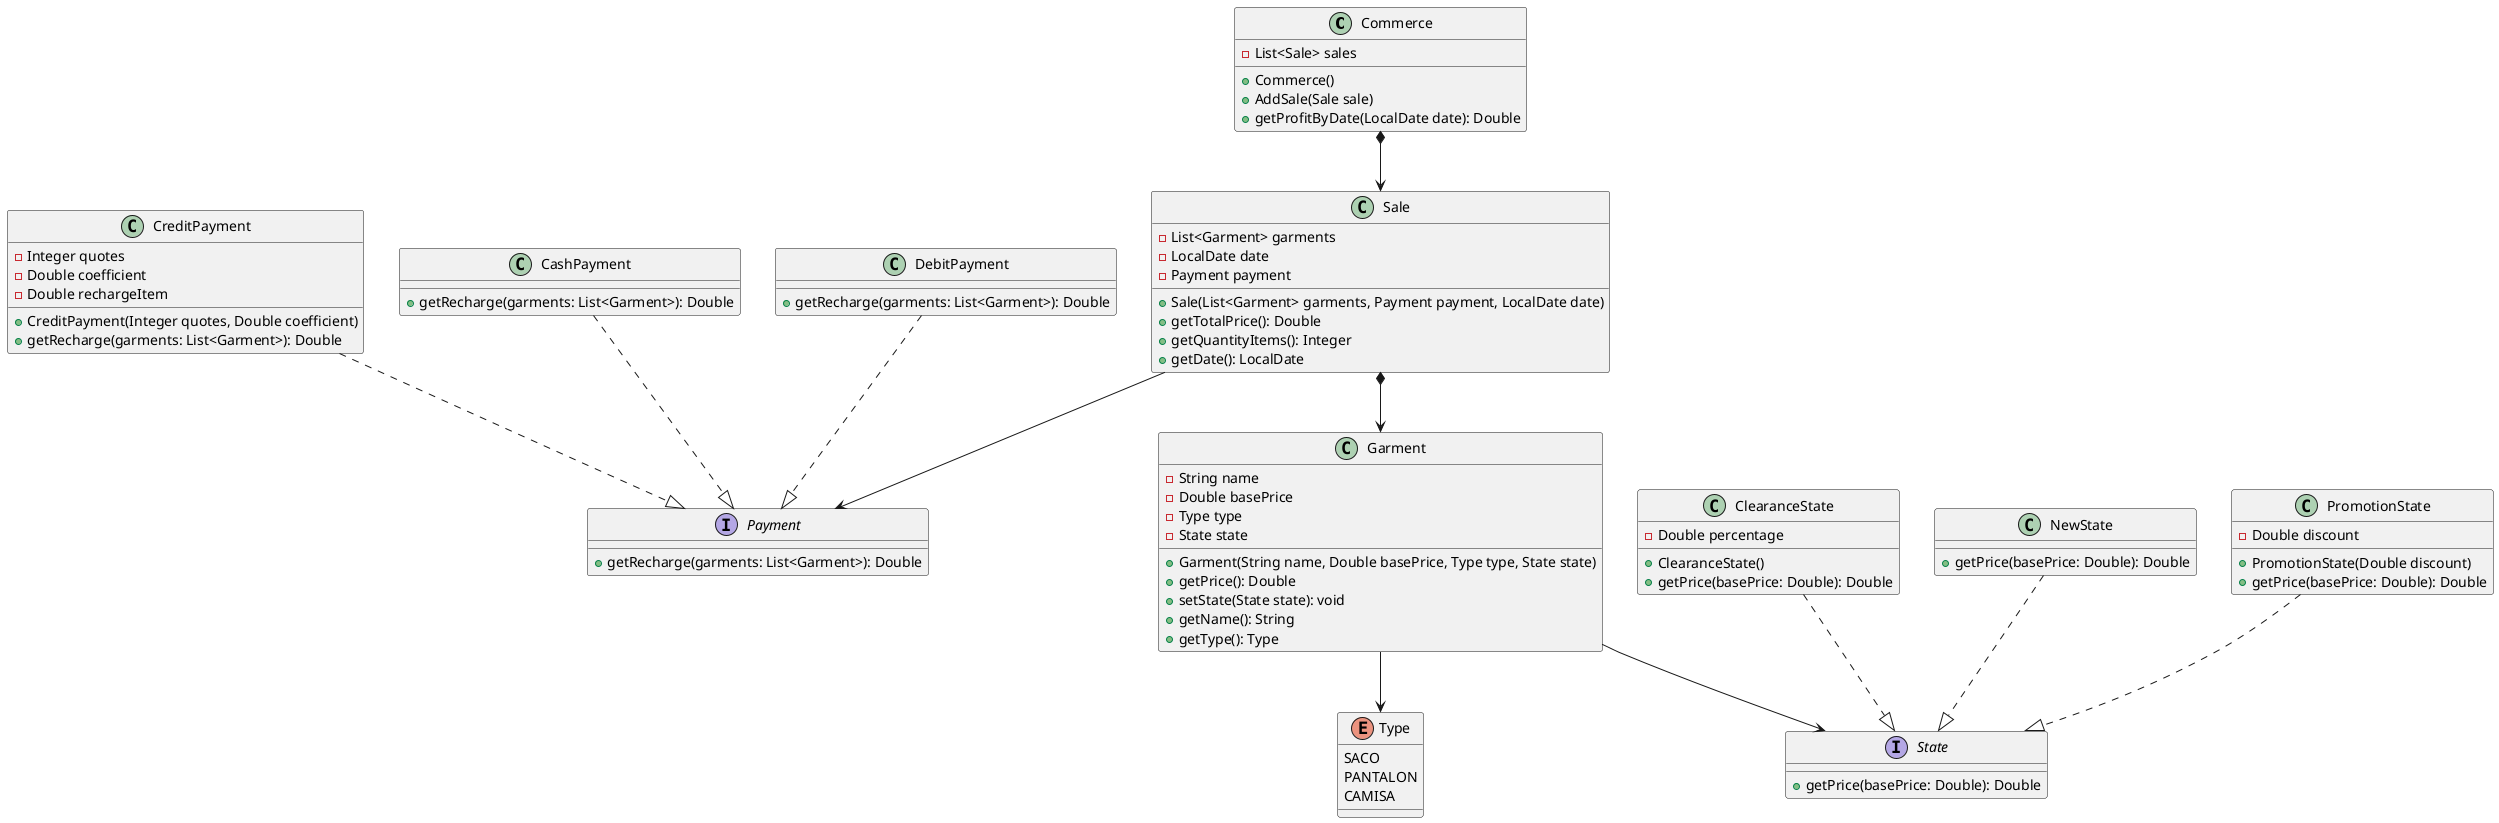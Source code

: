 @startuml
class Commerce {
    - List<Sale> sales
    + Commerce()
    + AddSale(Sale sale)
    + getProfitByDate(LocalDate date): Double
}

class Sale {
    - List<Garment> garments
    - LocalDate date
    - Payment payment
    + Sale(List<Garment> garments, Payment payment, LocalDate date)
    + getTotalPrice(): Double
    + getQuantityItems(): Integer
    + getDate(): LocalDate
}

interface Payment {
    + getRecharge(garments: List<Garment>): Double
}

class CreditPayment {
    - Integer quotes
    - Double coefficient
    - Double rechargeItem
    + CreditPayment(Integer quotes, Double coefficient)
    + getRecharge(garments: List<Garment>): Double
}

class CashPayment {
    + getRecharge(garments: List<Garment>): Double
}

class DebitPayment {
    + getRecharge(garments: List<Garment>): Double
}

class Garment {
    - String name
    - Double basePrice
    - Type type
    - State state
    + Garment(String name, Double basePrice, Type type, State state)
    + getPrice(): Double
    + setState(State state): void
    + getName(): String
    + getType(): Type
}

enum Type {
    SACO
    PANTALON
    CAMISA
}

interface State {
    + getPrice(basePrice: Double): Double
}

class ClearanceState {
    - Double percentage
    + ClearanceState()
    + getPrice(basePrice: Double): Double
}

class NewState {
    + getPrice(basePrice: Double): Double
}

class PromotionState {
    - Double discount
    + PromotionState(Double discount)
    + getPrice(basePrice: Double): Double
}


Commerce *-->  Sale

CashPayment ..|> Payment
DebitPayment ..|> Payment
CreditPayment ..|> Payment

Sale  *-->  Garment
Sale  -->  Payment

Garment  -->  Type

Garment  --> State

NewState ..|> State
PromotionState ..|> State
ClearanceState ..|> State

@enduml
